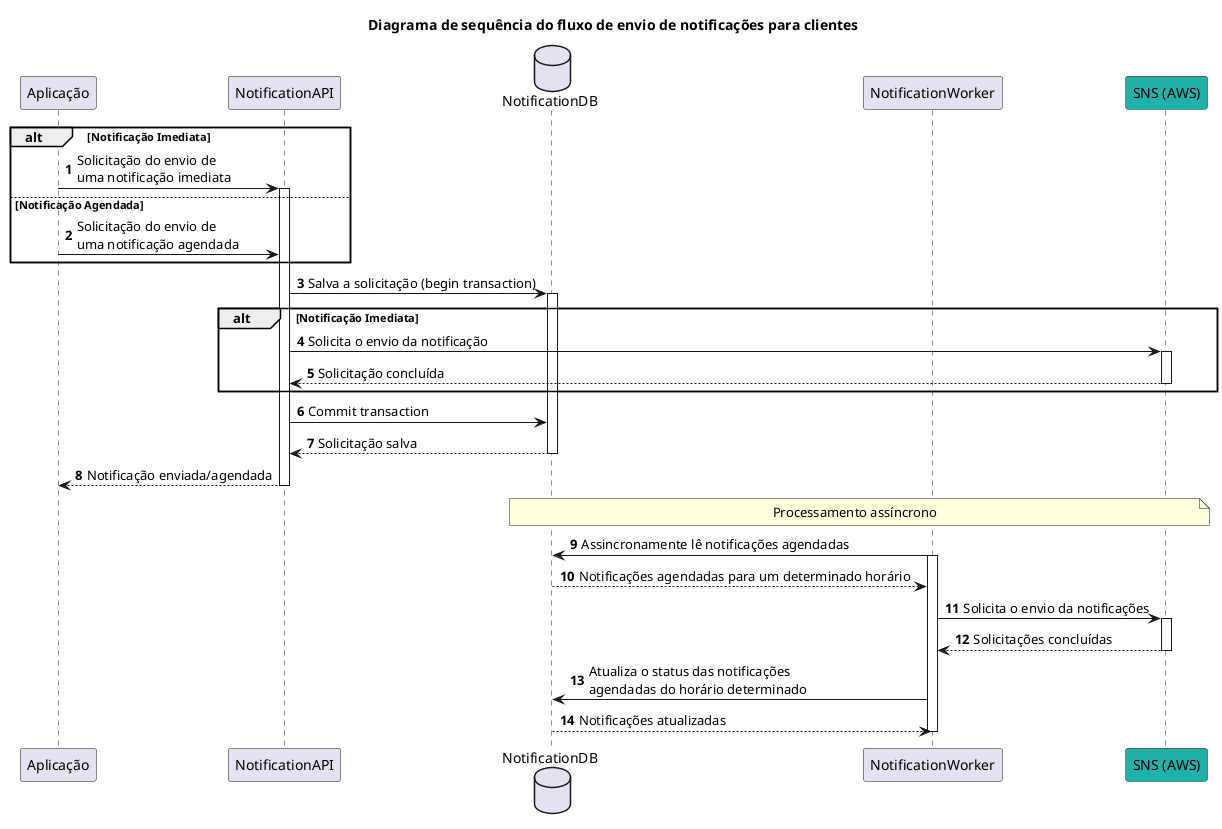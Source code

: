 @startuml Notification Flow
title "Diagrama de sequência do fluxo de envio de notificações para clientes"
autonumber

participant Aplicação as app
participant NotificationAPI as api
database NotificationDB as db
participant NotificationWorker as worker
participant "SNS (AWS)" as sns #LightSeaGreen

alt Notificação Imediata
    app->api: Solicitação do envio de\numa notificação imediata
    activate api
else Notificação Agendada
    app->api: Solicitação do envio de\numa notificação agendada
end

api->db: Salva a solicitação (begin transaction)
activate db
alt Notificação Imediata
    api->sns: Solicita o envio da notificação
    activate sns
    sns-->api: Solicitação concluída
    deactivate sns
end

api->db: Commit transaction
db-->api: Solicitação salva
deactivate db
api-->app: Notificação enviada/agendada
deactivate api

note over db, sns: Processamento assíncrono
worker->db: Assincronamente lê notificações agendadas
activate worker
db-->worker: Notificações agendadas para um determinado horário
worker->sns: Solicita o envio da notificações
activate sns
sns-->worker: Solicitações concluídas
deactivate sns
worker->db: Atualiza o status das notificações \nagendadas do horário determinado
db-->worker: Notificações atualizadas
deactivate worker
@enduml
